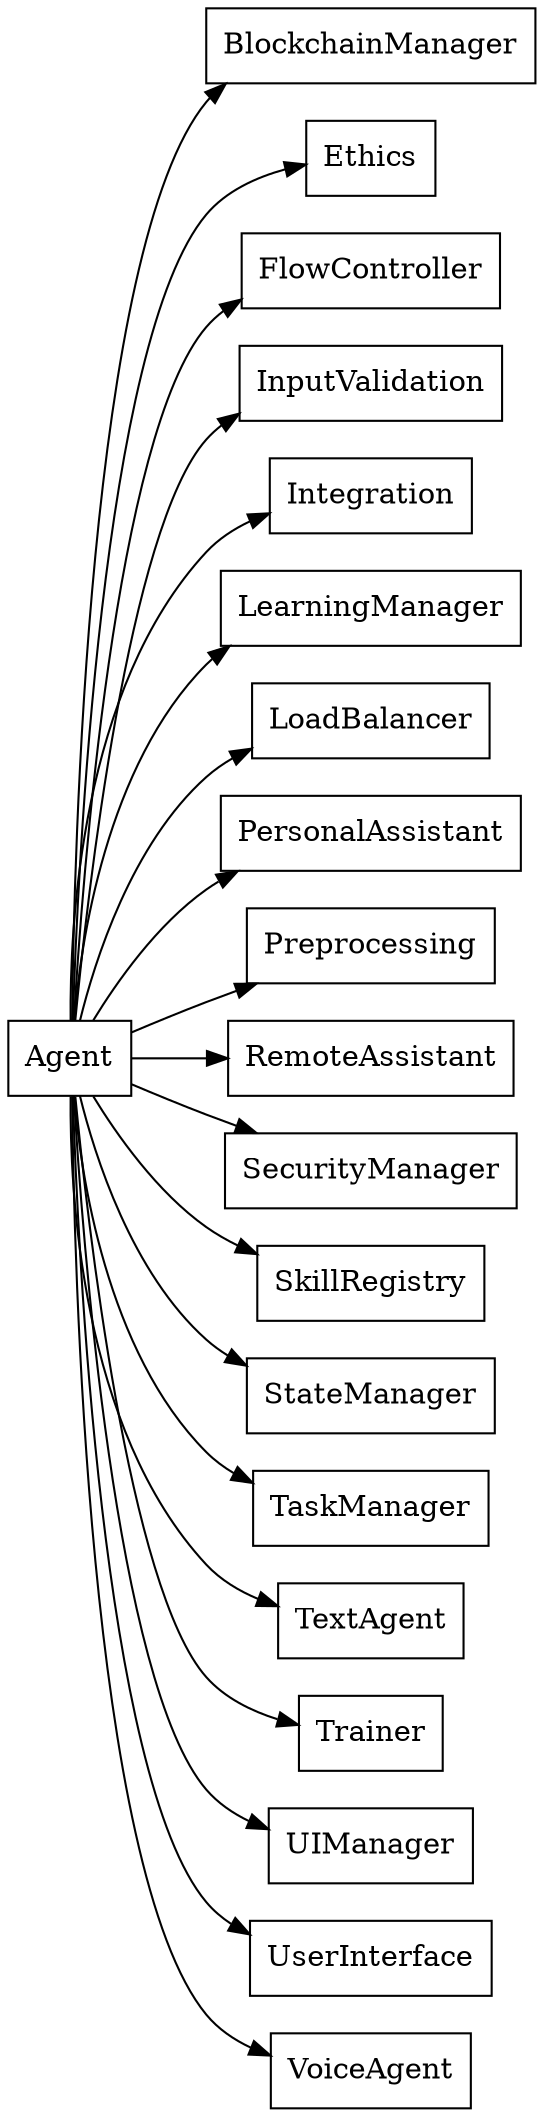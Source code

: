 digraph General_AI_Agent_System {
  rankdir=LR;
  node [shape=box];

  Agent -> BlockchainManager;
  Agent -> Ethics;
  Agent -> FlowController;
  Agent -> InputValidation;
  Agent -> Integration;
  Agent -> LearningManager;
  Agent -> LoadBalancer;
  Agent -> PersonalAssistant;
  Agent -> Preprocessing;
  Agent -> RemoteAssistant;
  Agent -> SecurityManager;
  Agent -> SkillRegistry;
  Agent -> StateManager;
  Agent -> TaskManager;
  Agent -> TextAgent;
  Agent -> Trainer;
  Agent -> UIManager;
  Agent -> UserInterface;
  Agent -> VoiceAgent;
}